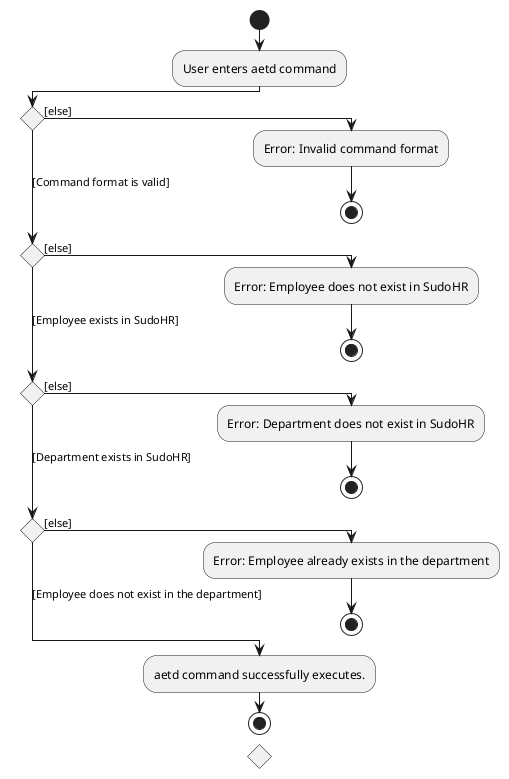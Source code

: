 
@startuml
!pragma useVerticalIf on
start
:User enters aetd command;
if () then ([else])
  :Error: Invalid command format;
  stop
([Command format is valid])elseif () then ([else])
  :Error: Employee does not exist in SudoHR;
  stop
([Employee exists in SudoHR])elseif () then ([else])
 :Error: Department does not exist in SudoHR;
  stop
([Department exists in SudoHR])elseif () then ([else])
  :Error: Employee already exists in the department;
  stop
 else ([Employee does not exist in the department])
  :aetd command successfully executes.;
stop

@enduml
